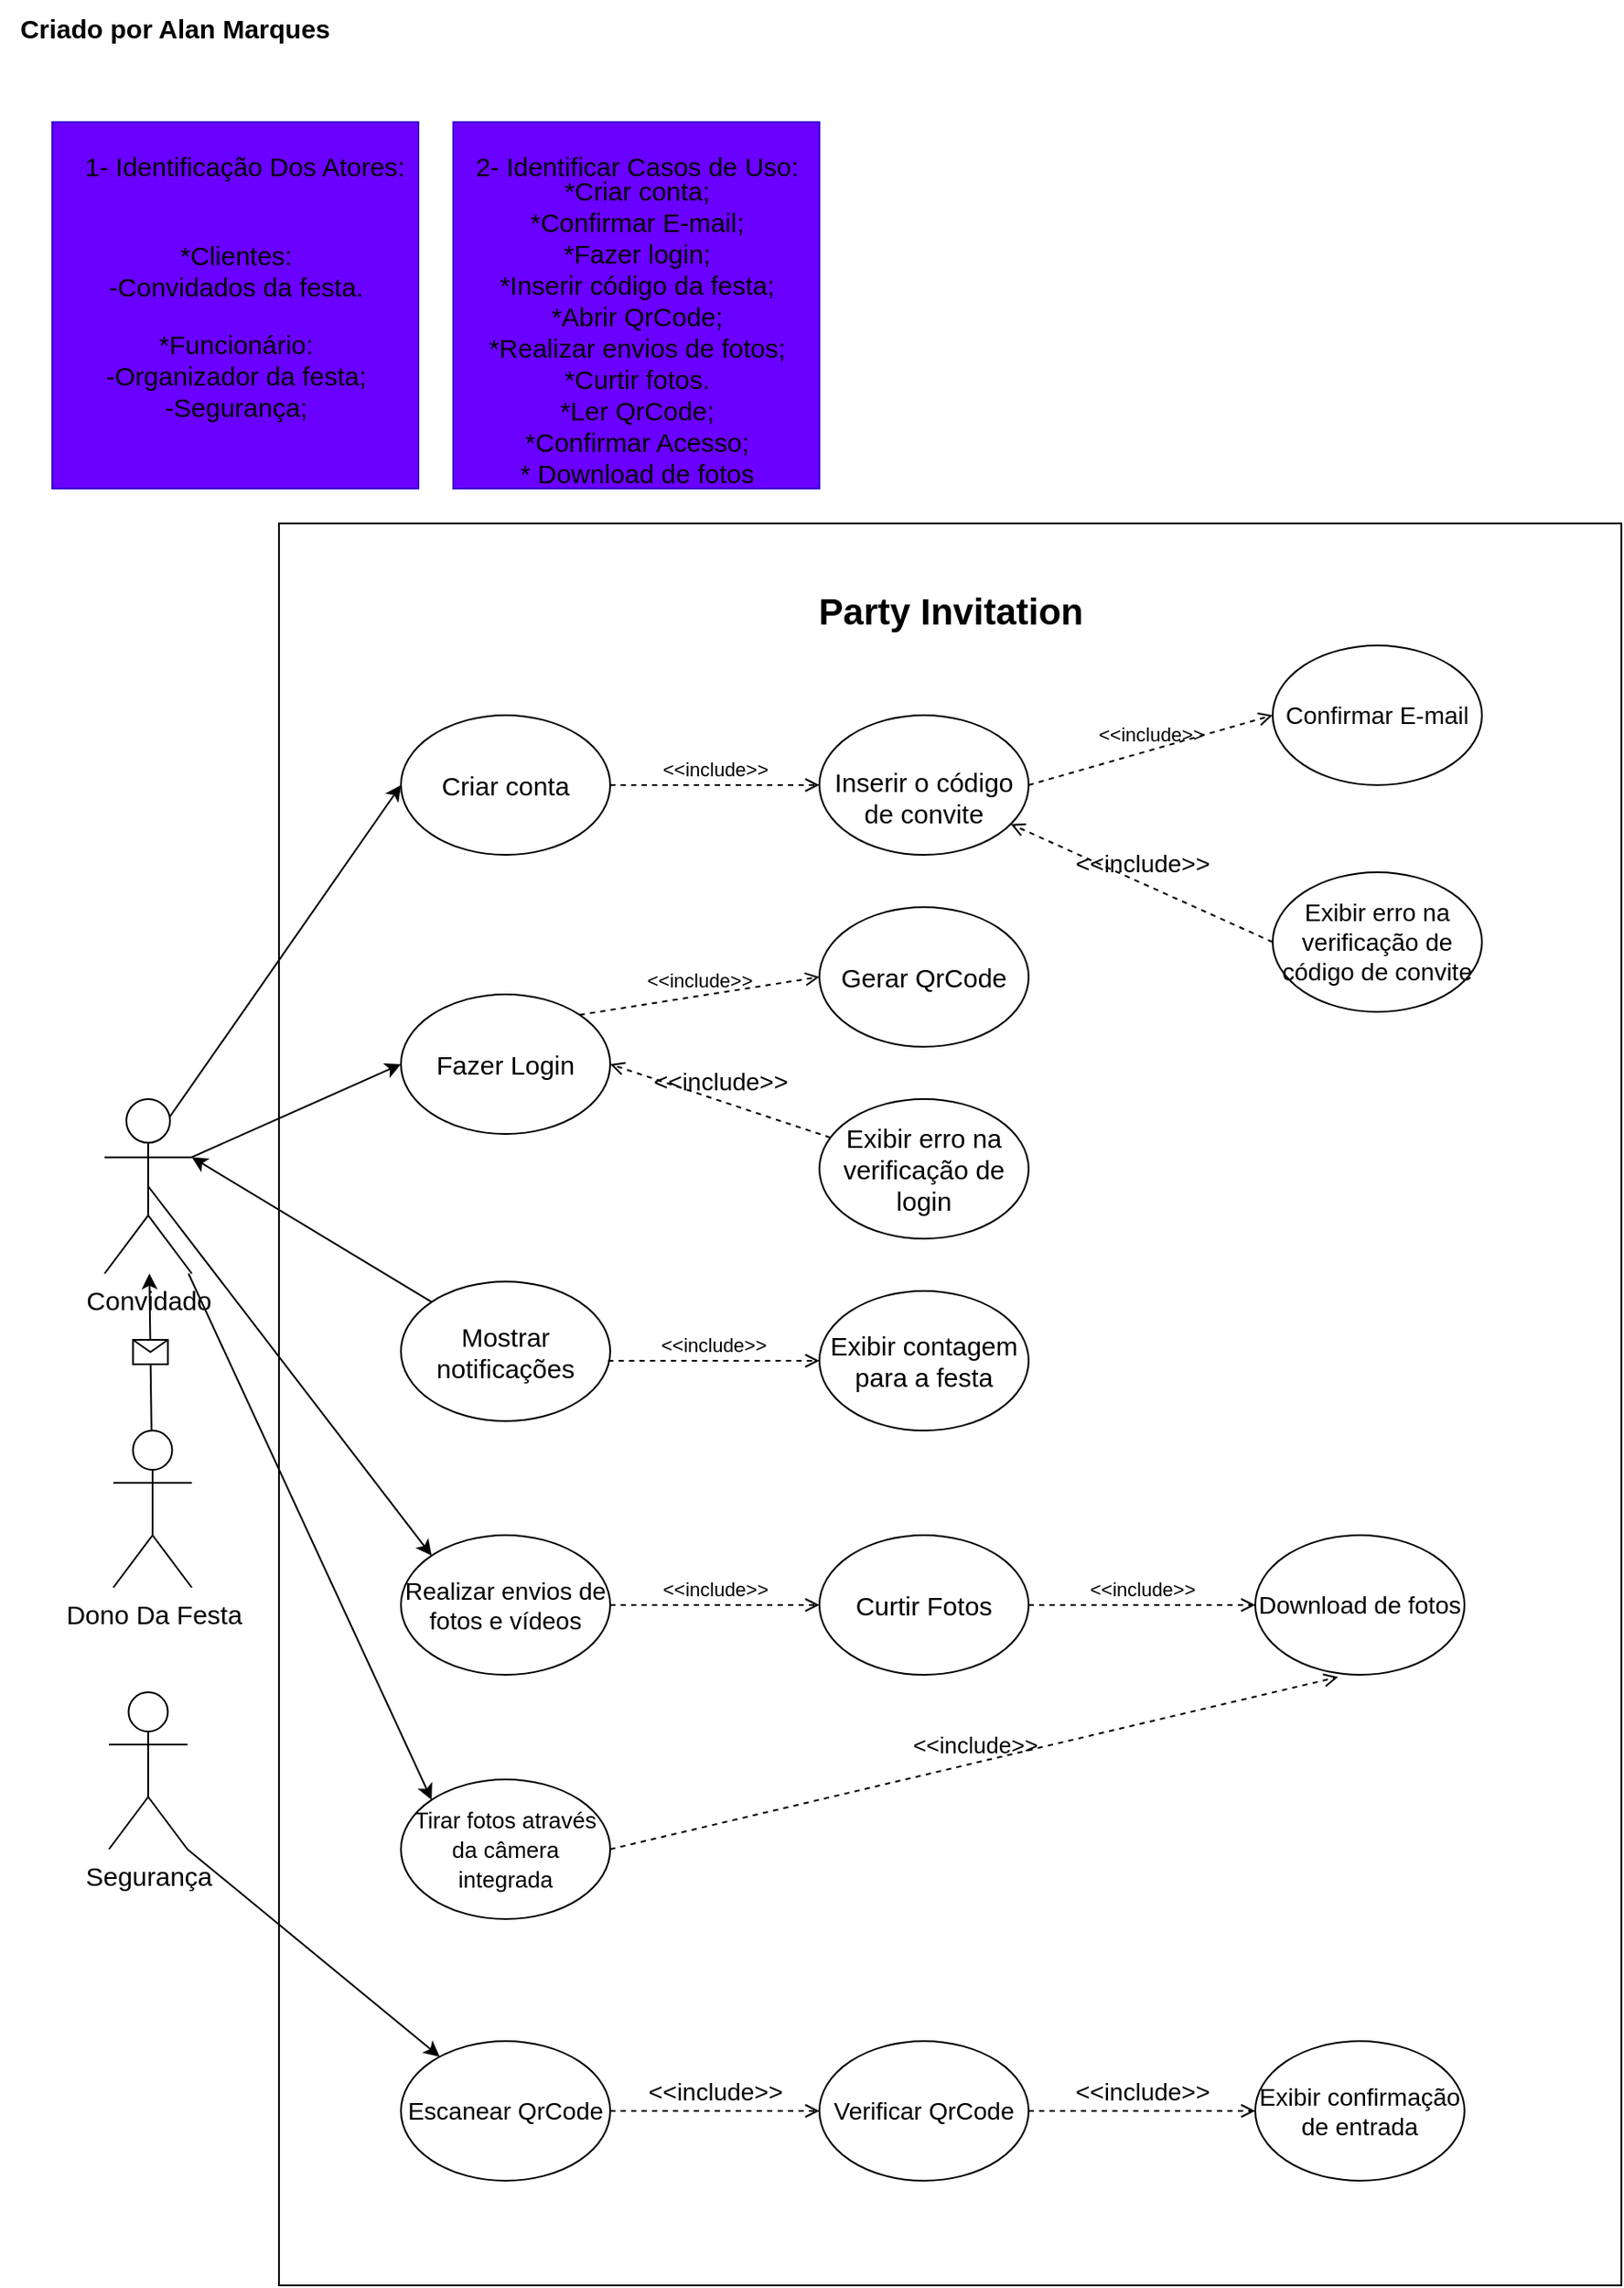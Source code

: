 <mxfile>
    <diagram id="r4ctrfgrZI5xsfbhezwR" name="Page-1">
        <mxGraphModel dx="876" dy="497" grid="1" gridSize="10" guides="1" tooltips="1" connect="1" arrows="1" fold="1" page="1" pageScale="1" pageWidth="850" pageHeight="1100" math="0" shadow="0">
            <root>
                <mxCell id="0"/>
                <mxCell id="1" parent="0"/>
                <mxCell id="2" value="&lt;b&gt;&lt;font style=&quot;font-size: 15px;&quot;&gt;Criado por Alan Marques&lt;br&gt;&lt;br&gt;&lt;/font&gt;&lt;/b&gt;" style="text;html=1;align=center;verticalAlign=middle;resizable=0;points=[];autosize=1;strokeColor=none;fillColor=none;" parent="1" vertex="1">
                    <mxGeometry width="200" height="50" as="geometry"/>
                </mxCell>
                <mxCell id="6" value="" style="whiteSpace=wrap;html=1;aspect=fixed;fontSize=15;fillColor=#6a00ff;fontColor=#ffffff;strokeColor=#3700CC;" parent="1" vertex="1">
                    <mxGeometry x="30" y="70" width="210" height="210" as="geometry"/>
                </mxCell>
                <mxCell id="8" value="1- Identificação Dos Atores:" style="text;html=1;align=center;verticalAlign=middle;resizable=0;points=[];autosize=1;strokeColor=none;fillColor=none;fontSize=15;" parent="1" vertex="1">
                    <mxGeometry x="35" y="80" width="210" height="30" as="geometry"/>
                </mxCell>
                <mxCell id="9" value="*Clientes:&lt;br&gt;-Convidados da festa." style="text;html=1;align=center;verticalAlign=middle;resizable=0;points=[];autosize=1;strokeColor=none;fillColor=none;fontSize=15;" parent="1" vertex="1">
                    <mxGeometry x="50" y="130" width="170" height="50" as="geometry"/>
                </mxCell>
                <mxCell id="10" value="*Funcionário:&lt;br&gt;-Organizador da festa;&lt;br&gt;-Segurança;" style="text;html=1;align=center;verticalAlign=middle;resizable=0;points=[];autosize=1;strokeColor=none;fillColor=none;fontSize=15;" parent="1" vertex="1">
                    <mxGeometry x="50" y="180" width="170" height="70" as="geometry"/>
                </mxCell>
                <mxCell id="11" value="" style="whiteSpace=wrap;html=1;aspect=fixed;fontSize=15;fillColor=#6a00ff;fontColor=#ffffff;strokeColor=#3700CC;" parent="1" vertex="1">
                    <mxGeometry x="260" y="70" width="210" height="210" as="geometry"/>
                </mxCell>
                <mxCell id="14" value="2- Identificar Casos de Uso:" style="text;html=1;align=center;verticalAlign=middle;resizable=0;points=[];autosize=1;strokeColor=none;fillColor=none;fontSize=15;" parent="1" vertex="1">
                    <mxGeometry x="260" y="80" width="210" height="30" as="geometry"/>
                </mxCell>
                <mxCell id="15" value="*Criar conta;&lt;br&gt;*Confirmar E-mail;&lt;br&gt;*Fazer login;&lt;br&gt;*Inserir código da festa;&lt;br&gt;*Abrir QrCode;&lt;br&gt;*Realizar envios de fotos;&lt;br&gt;*Curtir fotos.&lt;br&gt;*Ler QrCode;&lt;br&gt;*Confirmar Acesso;&lt;br&gt;* Download de fotos" style="text;html=1;align=center;verticalAlign=middle;resizable=0;points=[];autosize=1;fontSize=15;" parent="1" vertex="1">
                    <mxGeometry x="270" y="95" width="190" height="190" as="geometry"/>
                </mxCell>
                <mxCell id="16" value="Convidado" style="shape=umlActor;verticalLabelPosition=bottom;verticalAlign=top;html=1;outlineConnect=0;fontSize=15;" parent="1" vertex="1">
                    <mxGeometry x="60" y="630" width="50" height="100" as="geometry"/>
                </mxCell>
                <mxCell id="17" value="Dono Da Festa" style="shape=umlActor;verticalLabelPosition=bottom;verticalAlign=top;html=1;outlineConnect=0;fontSize=15;" parent="1" vertex="1">
                    <mxGeometry x="65" y="820" width="45" height="90" as="geometry"/>
                </mxCell>
                <mxCell id="365" value="" style="whiteSpace=wrap;html=1;" vertex="1" parent="1">
                    <mxGeometry x="160" y="300" width="770" height="1010" as="geometry"/>
                </mxCell>
                <mxCell id="344" value="Criar conta" style="ellipse;whiteSpace=wrap;html=1;fontSize=15;" parent="1" vertex="1">
                    <mxGeometry x="230" y="410" width="120" height="80" as="geometry"/>
                </mxCell>
                <mxCell id="367" value="&lt;b&gt;&lt;font style=&quot;font-size: 21px;&quot;&gt;Party Invitation&lt;br&gt;&lt;/font&gt;&lt;/b&gt;" style="text;html=1;align=center;verticalAlign=middle;resizable=0;points=[];autosize=1;strokeColor=none;fillColor=none;fontSize=15;" vertex="1" parent="1">
                    <mxGeometry x="455" y="330" width="180" height="40" as="geometry"/>
                </mxCell>
                <mxCell id="373" value="" style="endArrow=classic;html=1;" edge="1" parent="1" source="17" target="16">
                    <mxGeometry relative="1" as="geometry">
                        <mxPoint x="75" y="710" as="sourcePoint"/>
                        <mxPoint x="75" y="710" as="targetPoint"/>
                    </mxGeometry>
                </mxCell>
                <mxCell id="374" value="" style="shape=message;html=1;outlineConnect=0;" vertex="1" parent="373">
                    <mxGeometry width="20" height="14" relative="1" as="geometry">
                        <mxPoint x="-10" y="-7" as="offset"/>
                    </mxGeometry>
                </mxCell>
                <mxCell id="343" value="&lt;span style=&quot;font-size: 15px;&quot;&gt;Fazer Login&lt;/span&gt;" style="ellipse;whiteSpace=wrap;html=1;" parent="1" vertex="1">
                    <mxGeometry x="230" y="570" width="120" height="80" as="geometry"/>
                </mxCell>
                <mxCell id="345" value="&lt;font style=&quot;font-size: 14px;&quot;&gt;Confirmar E-mail&lt;/font&gt;" style="ellipse;whiteSpace=wrap;html=1;" parent="1" vertex="1">
                    <mxGeometry x="730" y="370" width="120" height="80" as="geometry"/>
                </mxCell>
                <mxCell id="347" value="&lt;span style=&quot;font-size: 14px;&quot;&gt;Realizar envios de fotos e vídeos&lt;/span&gt;" style="ellipse;whiteSpace=wrap;html=1;" parent="1" vertex="1">
                    <mxGeometry x="230" y="880" width="120" height="80" as="geometry"/>
                </mxCell>
                <mxCell id="349" value="&lt;span style=&quot;font-size: 15px;&quot;&gt;Curtir Fotos&lt;/span&gt;" style="ellipse;whiteSpace=wrap;html=1;" parent="1" vertex="1">
                    <mxGeometry x="470" y="880" width="120" height="80" as="geometry"/>
                </mxCell>
                <mxCell id="350" value="&lt;font style=&quot;font-size: 14px;&quot;&gt;Download de fotos&lt;/font&gt;" style="ellipse;whiteSpace=wrap;html=1;" parent="1" vertex="1">
                    <mxGeometry x="720" y="880" width="120" height="80" as="geometry"/>
                </mxCell>
                <mxCell id="376" value="&lt;br&gt;&lt;span style=&quot;font-size: 15px;&quot;&gt;Inserir o código de convite&lt;/span&gt;" style="ellipse;whiteSpace=wrap;html=1;" vertex="1" parent="1">
                    <mxGeometry x="470" y="410" width="120" height="80" as="geometry"/>
                </mxCell>
                <mxCell id="378" style="edgeStyle=none;html=1;exitX=0.75;exitY=0.1;exitDx=0;exitDy=0;exitPerimeter=0;entryX=0;entryY=0.5;entryDx=0;entryDy=0;" edge="1" parent="1" source="16" target="344">
                    <mxGeometry relative="1" as="geometry"/>
                </mxCell>
                <mxCell id="387" style="edgeStyle=none;html=1;exitX=1;exitY=0.333;exitDx=0;exitDy=0;exitPerimeter=0;entryX=0;entryY=0.5;entryDx=0;entryDy=0;" edge="1" parent="1" source="16" target="343">
                    <mxGeometry relative="1" as="geometry"/>
                </mxCell>
                <mxCell id="423" style="edgeStyle=none;html=1;exitX=0;exitY=0;exitDx=0;exitDy=0;entryX=1;entryY=0.333;entryDx=0;entryDy=0;entryPerimeter=0;" edge="1" parent="1" source="388" target="16">
                    <mxGeometry relative="1" as="geometry">
                        <mxPoint x="110.0" y="690.0" as="targetPoint"/>
                    </mxGeometry>
                </mxCell>
                <mxCell id="388" value="&lt;span style=&quot;font-size: 15px;&quot;&gt;Mostrar&lt;br&gt;notificações&lt;/span&gt;" style="ellipse;whiteSpace=wrap;html=1;" vertex="1" parent="1">
                    <mxGeometry x="230" y="734.6" width="120" height="80" as="geometry"/>
                </mxCell>
                <mxCell id="389" value="&lt;span style=&quot;font-size: 15px;&quot;&gt;Exibir contagem para a festa&lt;/span&gt;" style="ellipse;whiteSpace=wrap;html=1;" vertex="1" parent="1">
                    <mxGeometry x="470" y="740" width="120" height="80" as="geometry"/>
                </mxCell>
                <mxCell id="409" style="edgeStyle=none;html=1;entryX=0;entryY=0;entryDx=0;entryDy=0;exitX=0.5;exitY=0.5;exitDx=0;exitDy=0;exitPerimeter=0;" edge="1" parent="1" source="16" target="347">
                    <mxGeometry relative="1" as="geometry">
                        <mxPoint x="130.85" y="754.6" as="sourcePoint"/>
                    </mxGeometry>
                </mxCell>
                <mxCell id="410" value="&amp;lt;&amp;lt;include&amp;gt;&amp;gt;" style="html=1;verticalAlign=bottom;labelBackgroundColor=none;endArrow=open;endFill=0;dashed=1;entryX=0;entryY=0.5;entryDx=0;entryDy=0;" edge="1" parent="1" source="347" target="349">
                    <mxGeometry width="160" relative="1" as="geometry">
                        <mxPoint x="340.85" y="864.6" as="sourcePoint"/>
                        <mxPoint x="480.85" y="864.6" as="targetPoint"/>
                    </mxGeometry>
                </mxCell>
                <mxCell id="411" value="&amp;lt;&amp;lt;include&amp;gt;&amp;gt;" style="html=1;verticalAlign=bottom;labelBackgroundColor=none;endArrow=open;endFill=0;dashed=1;entryX=0;entryY=0.5;entryDx=0;entryDy=0;exitX=0.99;exitY=0.568;exitDx=0;exitDy=0;exitPerimeter=0;" edge="1" parent="1" source="388" target="389">
                    <mxGeometry width="160" relative="1" as="geometry">
                        <mxPoint x="350.85" y="754.6" as="sourcePoint"/>
                        <mxPoint x="490.85" y="754.6" as="targetPoint"/>
                        <Array as="points"/>
                    </mxGeometry>
                </mxCell>
                <mxCell id="412" value="&amp;lt;&amp;lt;include&amp;gt;&amp;gt;" style="html=1;verticalAlign=bottom;labelBackgroundColor=none;endArrow=open;endFill=0;dashed=1;entryX=0;entryY=0.5;entryDx=0;entryDy=0;exitX=1;exitY=0;exitDx=0;exitDy=0;" edge="1" parent="1" source="343" target="440">
                    <mxGeometry width="160" relative="1" as="geometry">
                        <mxPoint x="340" y="550" as="sourcePoint"/>
                        <mxPoint x="470.0" y="560" as="targetPoint"/>
                    </mxGeometry>
                </mxCell>
                <mxCell id="413" value="&amp;lt;&amp;lt;include&amp;gt;&amp;gt;" style="html=1;verticalAlign=bottom;labelBackgroundColor=none;endArrow=open;endFill=0;dashed=1;entryX=0;entryY=0.5;entryDx=0;entryDy=0;exitX=1;exitY=0.5;exitDx=0;exitDy=0;" edge="1" parent="1" source="344" target="376">
                    <mxGeometry width="160" relative="1" as="geometry">
                        <mxPoint x="360" y="440" as="sourcePoint"/>
                        <mxPoint x="510" y="440" as="targetPoint"/>
                    </mxGeometry>
                </mxCell>
                <mxCell id="414" value="&amp;lt;&amp;lt;include&amp;gt;&amp;gt;" style="html=1;verticalAlign=bottom;labelBackgroundColor=none;endArrow=open;endFill=0;dashed=1;entryX=0;entryY=0.5;entryDx=0;entryDy=0;exitX=1;exitY=0.5;exitDx=0;exitDy=0;" edge="1" parent="1" source="376" target="345">
                    <mxGeometry width="160" relative="1" as="geometry">
                        <mxPoint x="590" y="440" as="sourcePoint"/>
                        <mxPoint x="660" y="440" as="targetPoint"/>
                    </mxGeometry>
                </mxCell>
                <mxCell id="419" value="&amp;lt;&amp;lt;include&amp;gt;&amp;gt;" style="html=1;verticalAlign=bottom;labelBackgroundColor=none;endArrow=open;endFill=0;dashed=1;entryX=0;entryY=0.5;entryDx=0;entryDy=0;exitX=1;exitY=0.5;exitDx=0;exitDy=0;" edge="1" parent="1" source="349" target="350">
                    <mxGeometry width="160" relative="1" as="geometry">
                        <mxPoint x="600.85" y="874.6" as="sourcePoint"/>
                        <mxPoint x="690.85" y="874.6" as="targetPoint"/>
                    </mxGeometry>
                </mxCell>
                <mxCell id="424" value="&lt;font style=&quot;font-size: 13px;&quot;&gt;Tirar fotos através da câmera integrada&lt;/font&gt;" style="ellipse;whiteSpace=wrap;html=1;fontSize=14;" vertex="1" parent="1">
                    <mxGeometry x="230" y="1020" width="120" height="80" as="geometry"/>
                </mxCell>
                <mxCell id="426" style="edgeStyle=none;html=1;entryX=0;entryY=0;entryDx=0;entryDy=0;fontSize=13;" edge="1" parent="1" source="16" target="424">
                    <mxGeometry relative="1" as="geometry">
                        <mxPoint x="130.85" y="754.6" as="sourcePoint"/>
                    </mxGeometry>
                </mxCell>
                <mxCell id="428" value="&amp;lt;&amp;lt;include&amp;gt;&amp;gt;" style="html=1;verticalAlign=bottom;labelBackgroundColor=none;endArrow=open;endFill=0;dashed=1;fontSize=13;entryX=0.396;entryY=1.016;entryDx=0;entryDy=0;entryPerimeter=0;exitX=1;exitY=0.5;exitDx=0;exitDy=0;" edge="1" parent="1" source="424" target="350">
                    <mxGeometry width="160" relative="1" as="geometry">
                        <mxPoint x="360.85" y="1004.6" as="sourcePoint"/>
                        <mxPoint x="520.85" y="1004.6" as="targetPoint"/>
                    </mxGeometry>
                </mxCell>
                <mxCell id="429" value="Segurança&lt;br&gt;" style="shape=umlActor;verticalLabelPosition=bottom;verticalAlign=top;html=1;outlineConnect=0;fontSize=15;" vertex="1" parent="1">
                    <mxGeometry x="62.5" y="970" width="45" height="90" as="geometry"/>
                </mxCell>
                <mxCell id="439" value="&lt;span style=&quot;font-size: 15px;&quot;&gt;Exibir erro na verificação de login&lt;/span&gt;" style="ellipse;whiteSpace=wrap;html=1;" vertex="1" parent="1">
                    <mxGeometry x="470" y="630" width="120" height="80" as="geometry"/>
                </mxCell>
                <mxCell id="440" value="&lt;span style=&quot;font-size: 15px;&quot;&gt;Gerar QrCode&lt;/span&gt;" style="ellipse;whiteSpace=wrap;html=1;" vertex="1" parent="1">
                    <mxGeometry x="470" y="520" width="120" height="80" as="geometry"/>
                </mxCell>
                <mxCell id="441" value="&amp;lt;&amp;lt;include&amp;gt;&amp;gt;" style="html=1;verticalAlign=bottom;labelBackgroundColor=none;endArrow=open;endFill=0;dashed=1;fontSize=14;entryX=1;entryY=0.5;entryDx=0;entryDy=0;" edge="1" parent="1" source="439" target="343">
                    <mxGeometry width="160" relative="1" as="geometry">
                        <mxPoint x="590" y="560" as="sourcePoint"/>
                        <mxPoint x="670" y="560" as="targetPoint"/>
                    </mxGeometry>
                </mxCell>
                <mxCell id="445" style="edgeStyle=none;html=1;fontSize=14;exitX=1;exitY=1;exitDx=0;exitDy=0;exitPerimeter=0;" edge="1" target="446" parent="1" source="429">
                    <mxGeometry relative="1" as="geometry">
                        <mxPoint x="128.35" y="1084.6" as="sourcePoint"/>
                    </mxGeometry>
                </mxCell>
                <mxCell id="446" value="&lt;font style=&quot;font-size: 14px;&quot;&gt;Escanear QrCode&lt;/font&gt;" style="ellipse;whiteSpace=wrap;html=1;fontSize=13;" vertex="1" parent="1">
                    <mxGeometry x="230" y="1170" width="120" height="80" as="geometry"/>
                </mxCell>
                <mxCell id="447" value="&amp;lt;&amp;lt;include&amp;gt;&amp;gt;" style="html=1;verticalAlign=bottom;labelBackgroundColor=none;endArrow=open;endFill=0;dashed=1;fontSize=14;entryX=0;entryY=0.5;entryDx=0;entryDy=0;" edge="1" target="448" parent="1" source="446">
                    <mxGeometry width="160" relative="1" as="geometry">
                        <mxPoint x="370.85" y="1104.6" as="sourcePoint"/>
                        <mxPoint x="480.85" y="1103.6" as="targetPoint"/>
                    </mxGeometry>
                </mxCell>
                <mxCell id="448" value="Verificar QrCode" style="ellipse;whiteSpace=wrap;html=1;fontSize=14;" vertex="1" parent="1">
                    <mxGeometry x="470" y="1170" width="120" height="80" as="geometry"/>
                </mxCell>
                <mxCell id="449" value="&amp;lt;&amp;lt;include&amp;gt;&amp;gt;" style="html=1;verticalAlign=bottom;labelBackgroundColor=none;endArrow=open;endFill=0;dashed=1;fontSize=14;entryX=0;entryY=0.5;entryDx=0;entryDy=0;" edge="1" target="450" parent="1" source="448">
                    <mxGeometry width="160" relative="1" as="geometry">
                        <mxPoint x="600.85" y="1104.6" as="sourcePoint"/>
                        <mxPoint x="730.85" y="1104.6" as="targetPoint"/>
                    </mxGeometry>
                </mxCell>
                <mxCell id="450" value="Exibir confirmação de entrada" style="ellipse;whiteSpace=wrap;html=1;fontSize=14;" vertex="1" parent="1">
                    <mxGeometry x="720" y="1170" width="120" height="80" as="geometry"/>
                </mxCell>
                <mxCell id="452" value="&lt;font style=&quot;font-size: 14px;&quot;&gt;Exibir erro na verificação de código de convite&lt;/font&gt;" style="ellipse;whiteSpace=wrap;html=1;" vertex="1" parent="1">
                    <mxGeometry x="730" y="500" width="120" height="80" as="geometry"/>
                </mxCell>
                <mxCell id="454" value="&amp;lt;&amp;lt;include&amp;gt;&amp;gt;" style="html=1;verticalAlign=bottom;labelBackgroundColor=none;endArrow=open;endFill=0;dashed=1;fontSize=14;exitX=0;exitY=0.5;exitDx=0;exitDy=0;" edge="1" parent="1" source="452" target="376">
                    <mxGeometry x="0.0" width="160" relative="1" as="geometry">
                        <mxPoint x="780" y="560" as="sourcePoint"/>
                        <mxPoint x="870" y="690" as="targetPoint"/>
                        <mxPoint as="offset"/>
                    </mxGeometry>
                </mxCell>
            </root>
        </mxGraphModel>
    </diagram>
</mxfile>